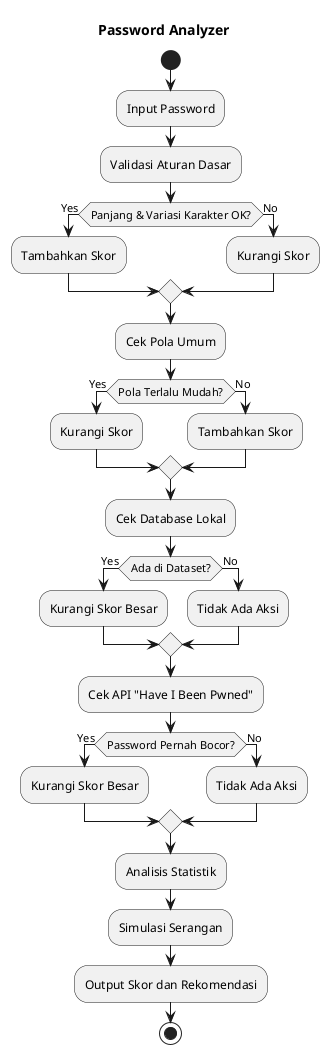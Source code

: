 @startuml activity-password-check-step
title Password Analyzer

start
:Input Password;
:Validasi Aturan Dasar;
if (Panjang & Variasi Karakter OK?) then (Yes)
    :Tambahkan Skor;
else (No)
    :Kurangi Skor;
endif

:Cek Pola Umum;
if (Pola Terlalu Mudah?) then (Yes)
    :Kurangi Skor;
else (No)
    :Tambahkan Skor;
endif

:Cek Database Lokal;
if (Ada di Dataset?) then (Yes)
    :Kurangi Skor Besar;
else (No)
    :Tidak Ada Aksi;
endif

:Cek API "Have I Been Pwned";
if (Password Pernah Bocor?) then (Yes)
    :Kurangi Skor Besar;
else (No)
    :Tidak Ada Aksi;
endif

:Analisis Statistik;
:Simulasi Serangan;
:Output Skor dan Rekomendasi;
stop


@enduml